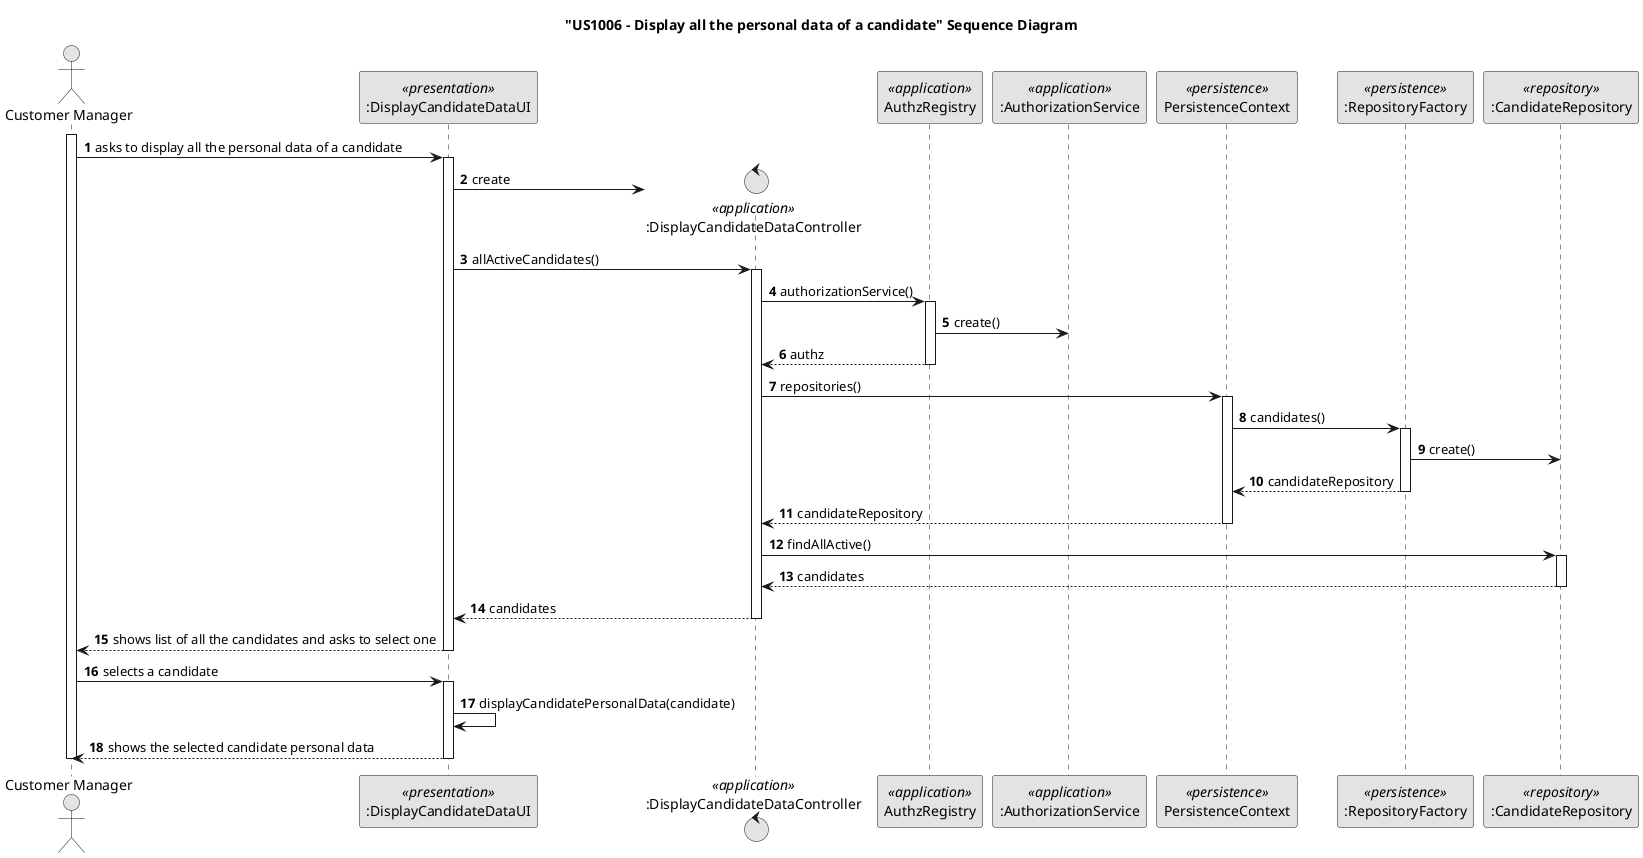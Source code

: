 @startuml
skinparam monochrome true
skinparam packageStyle rectangle
skinparam shadowing false

autonumber

title "US1006 - Display all the personal data of a candidate" Sequence Diagram
'hide footbox
actor "Customer Manager" as CM
participant ":DisplayCandidateDataUI" as UI <<presentation>>
control ":DisplayCandidateDataController" as CTRL <<application>>
participant "AuthzRegistry" as AR <<application>>
participant ":AuthorizationService" as AUTHS <<application>>
participant "PersistenceContext" as PC <<persistence>>
participant ":RepositoryFactory" as RF <<persistence>>
participant ":CandidateRepository" as CR <<repository>>


activate CM

    CM -> UI : asks to display all the personal data of a candidate

    activate UI

        UI -> CTRL** : create


        UI -> CTRL : allActiveCandidates()
        activate CTRL
        CTRL->AR : authorizationService()
                   activate AR
                   AR->AUTHS : create()


                   AR-->CTRL : authz
                   deactivate AR

CTRL->PC:repositories()
                activate PC
                PC->RF : candidates()


                activate RF
                RF->CR:create()


                RF --> PC : candidateRepository
                deactivate RF
                PC-->CTRL : candidateRepository
                deactivate PC
    CTRL -> CR : findAllActive()
    activate CR

    CR --> CTRL :candidates
    deactivate CR

            CTRL --> UI : candidates
        deactivate CTRL




        UI --> CM : shows list of all the candidates and asks to select one

    deactivate UI

    CM -> UI : selects a candidate
    activate UI

UI->UI : displayCandidatePersonalData(candidate)

        UI --> CM : shows the selected candidate personal data

    deactivate UI



    deactivate UI
deactivate CM

@enduml